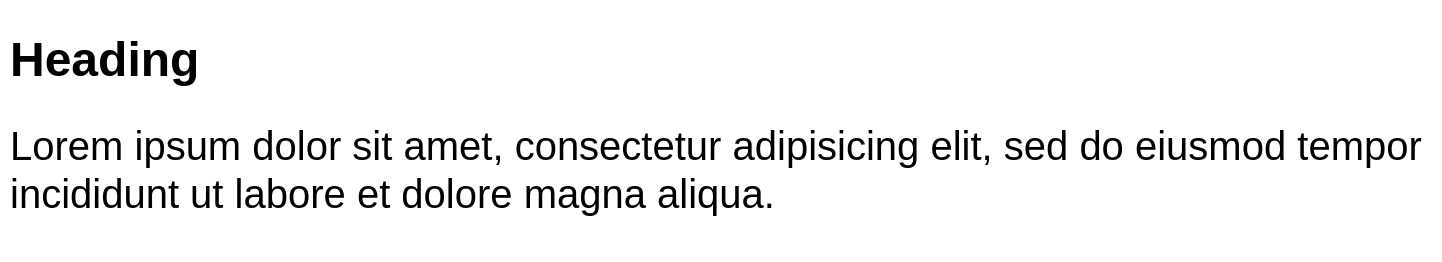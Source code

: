 <mxfile version="22.1.3" type="github">
  <diagram name="Страница — 1" id="IHasmWcMiqbAbE_R60sP">
    <mxGraphModel dx="1434" dy="688" grid="1" gridSize="10" guides="1" tooltips="1" connect="1" arrows="1" fold="1" page="1" pageScale="1" pageWidth="827" pageHeight="1169" background="#ffffff" math="0" shadow="0">
      <root>
        <mxCell id="0" />
        <mxCell id="1" parent="0" />
        <mxCell id="ggoGIEasEx8B-Sip94aN-1" value="&lt;h1&gt;Heading&lt;/h1&gt;&lt;p&gt;&lt;font style=&quot;font-size: 20px;&quot;&gt;Lorem ipsum dolor sit amet, consectetur adipisicing elit, sed do eiusmod tempor incididunt ut labore et dolore magna aliqua.&lt;/font&gt;&lt;/p&gt;" style="text;html=1;strokeColor=none;fillColor=none;spacing=5;spacingTop=-20;whiteSpace=wrap;overflow=hidden;rounded=0;" vertex="1" parent="1">
          <mxGeometry x="40" y="40" width="720" height="120" as="geometry" />
        </mxCell>
      </root>
    </mxGraphModel>
  </diagram>
</mxfile>
